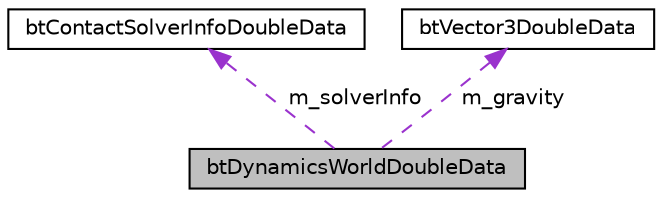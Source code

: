 digraph "btDynamicsWorldDoubleData"
{
  edge [fontname="Helvetica",fontsize="10",labelfontname="Helvetica",labelfontsize="10"];
  node [fontname="Helvetica",fontsize="10",shape=record];
  Node1 [label="btDynamicsWorldDoubleData",height=0.2,width=0.4,color="black", fillcolor="grey75", style="filled", fontcolor="black"];
  Node2 -> Node1 [dir="back",color="darkorchid3",fontsize="10",style="dashed",label=" m_solverInfo" ];
  Node2 [label="btContactSolverInfoDoubleData",height=0.2,width=0.4,color="black", fillcolor="white", style="filled",URL="$structbt_contact_solver_info_double_data.html",tooltip="do not change those serialization structures, it requires an updated sBulletDNAstr/sBulletDNAstr64 ..."];
  Node3 -> Node1 [dir="back",color="darkorchid3",fontsize="10",style="dashed",label=" m_gravity" ];
  Node3 [label="btVector3DoubleData",height=0.2,width=0.4,color="black", fillcolor="white", style="filled",URL="$structbt_vector3_double_data.html"];
}
